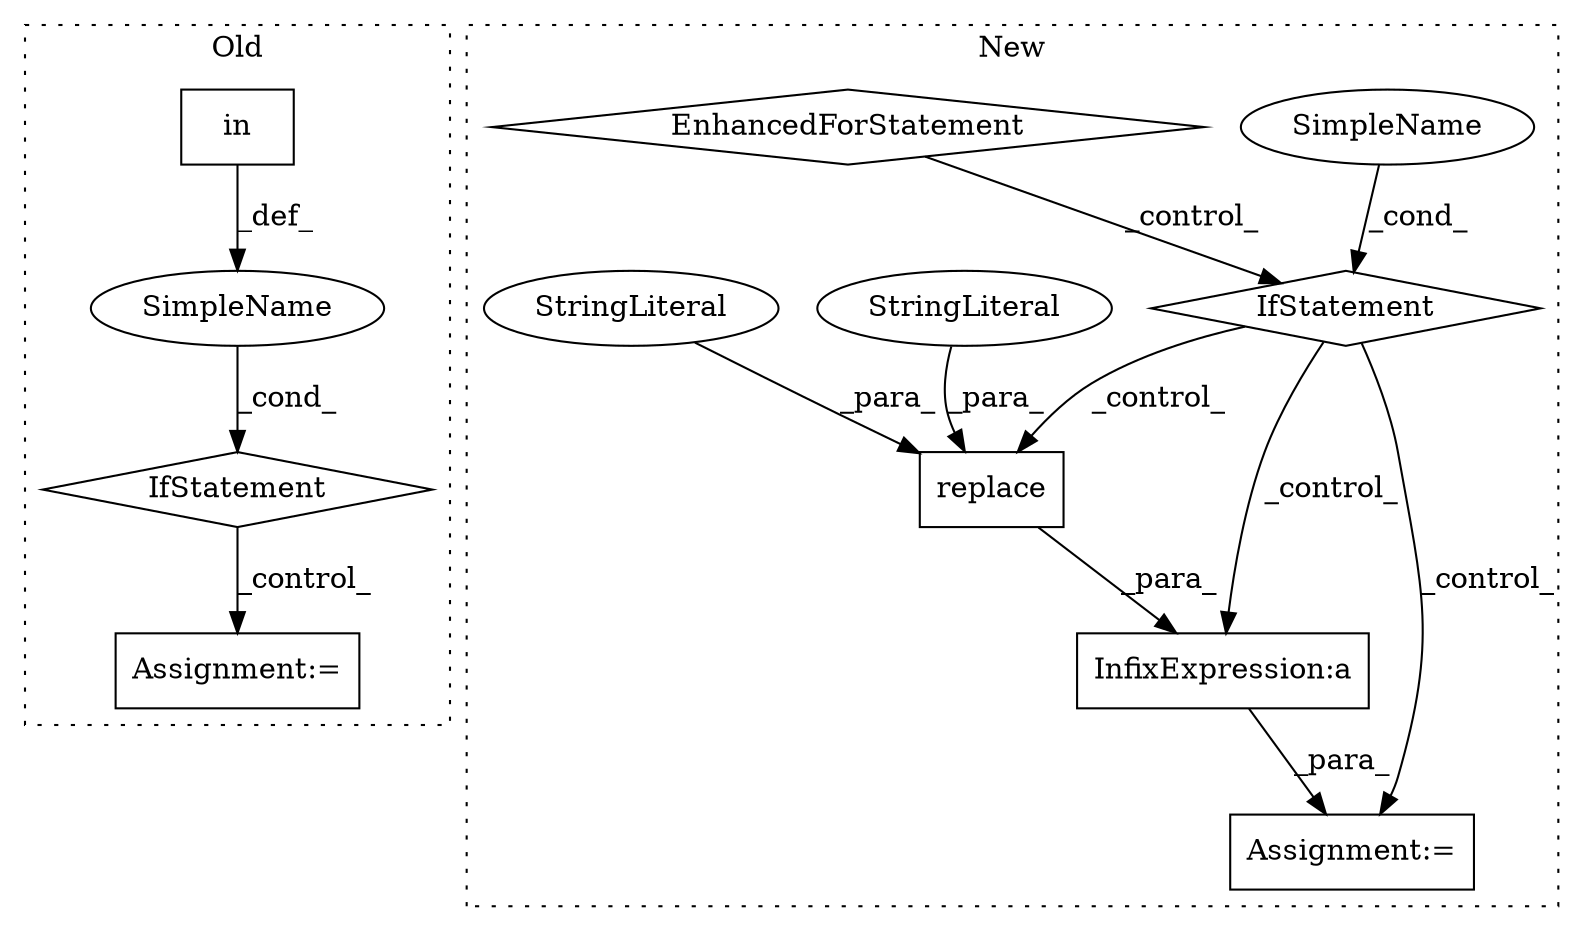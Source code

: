 digraph G {
subgraph cluster0 {
1 [label="in" a="105" s="5875" l="18" shape="box"];
5 [label="IfStatement" a="25" s="5847,6005" l="4,2" shape="diamond"];
9 [label="Assignment:=" a="7" s="6083" l="1" shape="box"];
10 [label="SimpleName" a="42" s="" l="" shape="ellipse"];
label = "Old";
style="dotted";
}
subgraph cluster1 {
2 [label="replace" a="32" s="6009,6023" l="8,1" shape="box"];
3 [label="StringLiteral" a="45" s="6021" l="2" shape="ellipse"];
4 [label="StringLiteral" a="45" s="6017" l="3" shape="ellipse"];
6 [label="Assignment:=" a="7" s="5994" l="1" shape="box"];
7 [label="IfStatement" a="25" s="5924,5976" l="4,2" shape="diamond"];
8 [label="SimpleName" a="42" s="" l="" shape="ellipse"];
11 [label="EnhancedForStatement" a="70" s="5607,5721" l="53,2" shape="diamond"];
12 [label="InfixExpression:a" a="27" s="6025" l="3" shape="box"];
label = "New";
style="dotted";
}
1 -> 10 [label="_def_"];
2 -> 12 [label="_para_"];
3 -> 2 [label="_para_"];
4 -> 2 [label="_para_"];
5 -> 9 [label="_control_"];
7 -> 6 [label="_control_"];
7 -> 12 [label="_control_"];
7 -> 2 [label="_control_"];
8 -> 7 [label="_cond_"];
10 -> 5 [label="_cond_"];
11 -> 7 [label="_control_"];
12 -> 6 [label="_para_"];
}